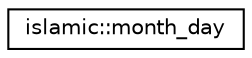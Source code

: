 digraph "Graphical Class Hierarchy"
{
 // LATEX_PDF_SIZE
  edge [fontname="Helvetica",fontsize="10",labelfontname="Helvetica",labelfontsize="10"];
  node [fontname="Helvetica",fontsize="10",shape=record];
  rankdir="LR";
  Node0 [label="islamic::month_day",height=0.2,width=0.4,color="black", fillcolor="white", style="filled",URL="$classislamic_1_1month__day.html",tooltip=" "];
}
